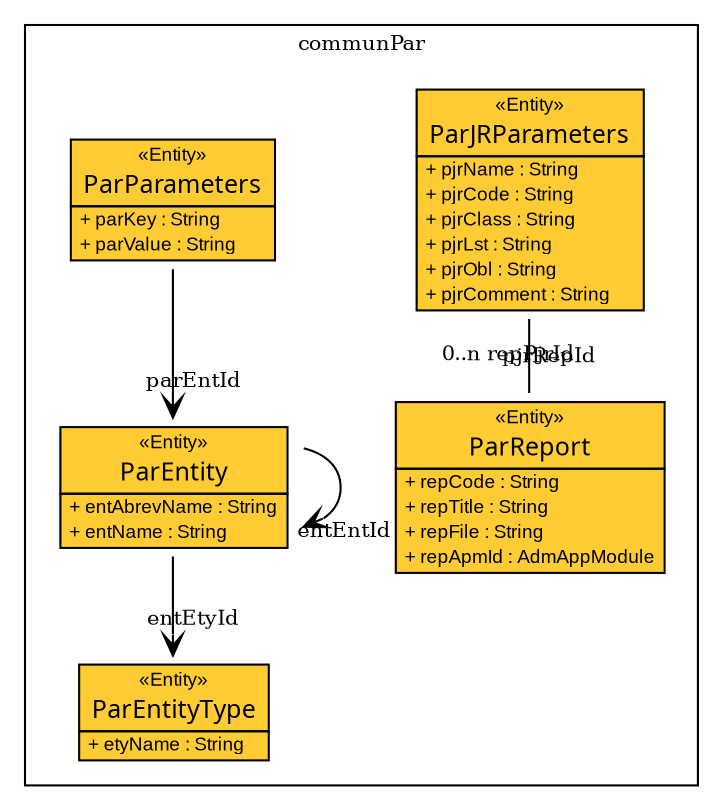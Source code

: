 digraph G {
	fontsize = 10
	node [
		fontsize = 10
		fontname="arial"
		shape=plaintext
	]

	edge [
		fontsize = 10
	]
subgraph clustercommunPar {
	label = "communPar"  
	ParEntity [label=<<table border="0" cellborder="1" cellspacing="0" cellpadding="0" port="p" bgcolor="#FFCC33">
	<tr><td>
	<table border="0" cellspacing="1" cellpadding="1">
		<tr><td> &laquo;Entity&raquo; </td></tr>
		<tr><td><font face="arialbd"  point-size="12.0"> ParEntity </font></td></tr>
	</table></td></tr>
	<tr><td>
		<table border="0" cellspacing="0" cellpadding="1">	
	<tr><td align="left"> + entAbrevName : String </td></tr>
	<tr><td align="left"> + entName : String </td></tr>
		</table>		
	</td></tr>
	</table>>, fontname="arial", fontcolor="black", fontsize=9.0];
	ParEntityType [label=<<table border="0" cellborder="1" cellspacing="0" cellpadding="0" port="p" bgcolor="#FFCC33">
	<tr><td>
	<table border="0" cellspacing="1" cellpadding="1">
		<tr><td> &laquo;Entity&raquo; </td></tr>
		<tr><td><font face="arialbd"  point-size="12.0"> ParEntityType </font></td></tr>
	</table></td></tr>
	<tr><td>
		<table border="0" cellspacing="0" cellpadding="1">	
	<tr><td align="left"> + etyName : String </td></tr>
		</table>		
	</td></tr>
	</table>>, fontname="arial", fontcolor="black", fontsize=9.0];
	ParJRParameters [label=<<table border="0" cellborder="1" cellspacing="0" cellpadding="0" port="p" bgcolor="#FFCC33">
	<tr><td>
	<table border="0" cellspacing="1" cellpadding="1">
		<tr><td> &laquo;Entity&raquo; </td></tr>
		<tr><td><font face="arialbd"  point-size="12.0"> ParJRParameters </font></td></tr>
	</table></td></tr>
	<tr><td>
		<table border="0" cellspacing="0" cellpadding="1">	
	<tr><td align="left"> + pjrName : String </td></tr>
	<tr><td align="left"> + pjrCode : String </td></tr>
	<tr><td align="left"> + pjrClass : String </td></tr>
	<tr><td align="left"> + pjrLst : String </td></tr>
	<tr><td align="left"> + pjrObl : String </td></tr>
	<tr><td align="left"> + pjrComment : String </td></tr>
		</table>		
	</td></tr>
	</table>>, fontname="arial", fontcolor="black", fontsize=9.0];
	ParParameters [label=<<table border="0" cellborder="1" cellspacing="0" cellpadding="0" port="p" bgcolor="#FFCC33">
	<tr><td>
	<table border="0" cellspacing="1" cellpadding="1">
		<tr><td> &laquo;Entity&raquo; </td></tr>
		<tr><td><font face="arialbd"  point-size="12.0"> ParParameters </font></td></tr>
	</table></td></tr>
	<tr><td>
		<table border="0" cellspacing="0" cellpadding="1">	
	<tr><td align="left"> + parKey : String </td></tr>
	<tr><td align="left"> + parValue : String </td></tr>
		</table>		
	</td></tr>
	</table>>, fontname="arial", fontcolor="black", fontsize=9.0];
	ParReport [label=<<table border="0" cellborder="1" cellspacing="0" cellpadding="0" port="p" bgcolor="#FFCC33">
	<tr><td>
	<table border="0" cellspacing="1" cellpadding="1">
		<tr><td> &laquo;Entity&raquo; </td></tr>
		<tr><td><font face="arialbd"  point-size="12.0"> ParReport </font></td></tr>
	</table></td></tr>
	<tr><td>
		<table border="0" cellspacing="0" cellpadding="1">	
	<tr><td align="left"> + repCode : String </td></tr>
	<tr><td align="left"> + repTitle : String </td></tr>
	<tr><td align="left"> + repFile : String </td></tr>
	<tr><td align="left"> + repApmId : AdmAppModule </td></tr>
		</table>		
	</td></tr>
	</table>>, fontname="arial", fontcolor="black", fontsize=9.0];
}
edge [arrowhead = "empty"]
edge [arrowhead = "none"]


edge [arrowtail="none" arrowhead = "open" headlabel="entEntId" taillabel="" labeldistance="2.0" labelangle="-30"]

ParEntity -> ParEntity

edge [arrowtail="none" arrowhead = "open" headlabel="entEtyId" taillabel="" labeldistance="2.0" labelangle="-30"]

ParEntity -> ParEntityType

edge [arrowtail="none" arrowhead = "none" headlabel="pjrRepId" taillabel="0..n repPjrId" labeldistance="2.0" labelangle="-30"]

ParJRParameters -> ParReport

edge [arrowtail="none" arrowhead = "open" headlabel="parEntId" taillabel="" labeldistance="2.0" labelangle="-30"]

ParParameters -> ParEntity
}
